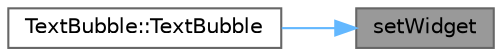 digraph "setWidget"
{
 // LATEX_PDF_SIZE
  bgcolor="transparent";
  edge [fontname=Helvetica,fontsize=10,labelfontname=Helvetica,labelfontsize=10];
  node [fontname=Helvetica,fontsize=10,shape=box,height=0.2,width=0.4];
  rankdir="RL";
  Node1 [id="Node000001",label="setWidget",height=0.2,width=0.4,color="gray40", fillcolor="grey60", style="filled", fontcolor="black",tooltip="设置气泡内容控件"];
  Node1 -> Node2 [id="edge1_Node000001_Node000002",dir="back",color="steelblue1",style="solid",tooltip=" "];
  Node2 [id="Node000002",label="TextBubble::TextBubble",height=0.2,width=0.4,color="grey40", fillcolor="white", style="filled",URL="$class_text_bubble.html#abaad4385198ef9cb4121de38376a1670",tooltip="构造函数，初始化文本气泡"];
}
